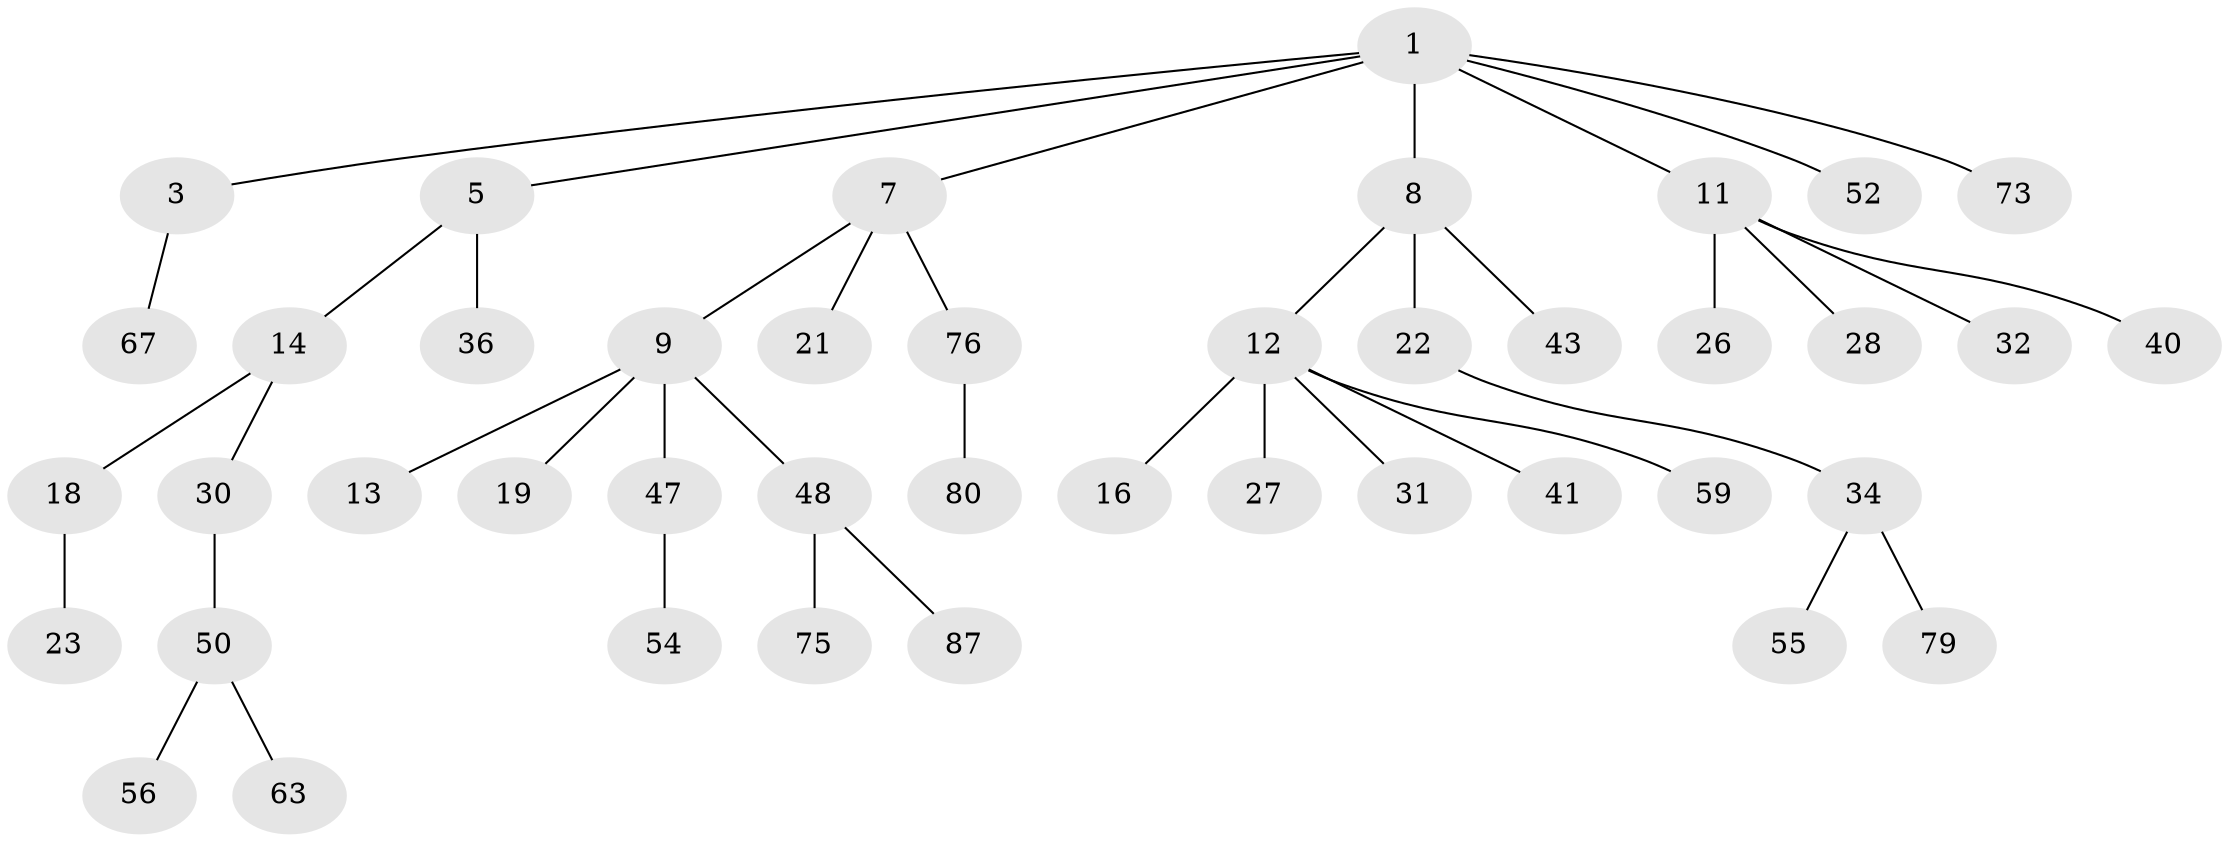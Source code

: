 // original degree distribution, {3: 0.12643678160919541, 6: 0.022988505747126436, 2: 0.3103448275862069, 4: 0.05747126436781609, 8: 0.011494252873563218, 5: 0.011494252873563218, 1: 0.45977011494252873}
// Generated by graph-tools (version 1.1) at 2025/19/03/04/25 18:19:14]
// undirected, 43 vertices, 42 edges
graph export_dot {
graph [start="1"]
  node [color=gray90,style=filled];
  1 [super="+2+4"];
  3 [super="+44+74"];
  5 [super="+35"];
  7;
  8 [super="+38"];
  9 [super="+10+53+20+15"];
  11;
  12;
  13;
  14;
  16 [super="+61"];
  18;
  19;
  21 [super="+29"];
  22;
  23 [super="+65"];
  26;
  27 [super="+82+58+51"];
  28 [super="+60+33+39"];
  30;
  31 [super="+45"];
  32 [super="+68+62"];
  34 [super="+72+42+46"];
  36 [super="+37"];
  40;
  41;
  43;
  47 [super="+49"];
  48;
  50;
  52;
  54;
  55;
  56 [super="+85"];
  59;
  63 [super="+64"];
  67 [super="+83"];
  73;
  75;
  76 [super="+77"];
  79;
  80;
  87;
  1 -- 3;
  1 -- 52;
  1 -- 5;
  1 -- 7;
  1 -- 8;
  1 -- 11;
  1 -- 73;
  3 -- 67;
  5 -- 14;
  5 -- 36;
  7 -- 9;
  7 -- 21;
  7 -- 76;
  8 -- 12;
  8 -- 22;
  8 -- 43;
  9 -- 13;
  9 -- 47;
  9 -- 48;
  9 -- 19;
  11 -- 26;
  11 -- 28;
  11 -- 32;
  11 -- 40;
  12 -- 16;
  12 -- 27;
  12 -- 31;
  12 -- 41;
  12 -- 59;
  14 -- 18;
  14 -- 30;
  18 -- 23;
  22 -- 34;
  30 -- 50;
  34 -- 55;
  34 -- 79;
  47 -- 54;
  48 -- 75;
  48 -- 87;
  50 -- 56;
  50 -- 63;
  76 -- 80;
}
